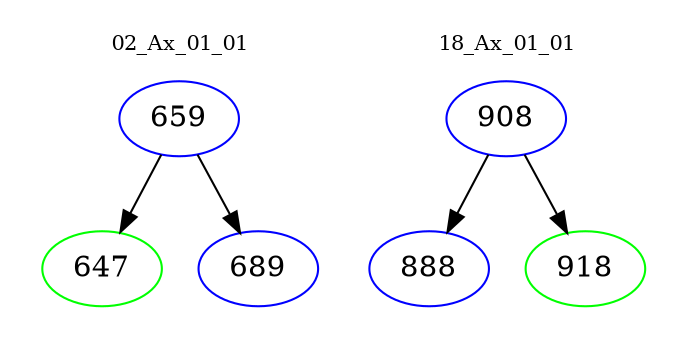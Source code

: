 digraph{
subgraph cluster_0 {
color = white
label = "02_Ax_01_01";
fontsize=10;
T0_659 [label="659", color="blue"]
T0_659 -> T0_647 [color="black"]
T0_647 [label="647", color="green"]
T0_659 -> T0_689 [color="black"]
T0_689 [label="689", color="blue"]
}
subgraph cluster_1 {
color = white
label = "18_Ax_01_01";
fontsize=10;
T1_908 [label="908", color="blue"]
T1_908 -> T1_888 [color="black"]
T1_888 [label="888", color="blue"]
T1_908 -> T1_918 [color="black"]
T1_918 [label="918", color="green"]
}
}
